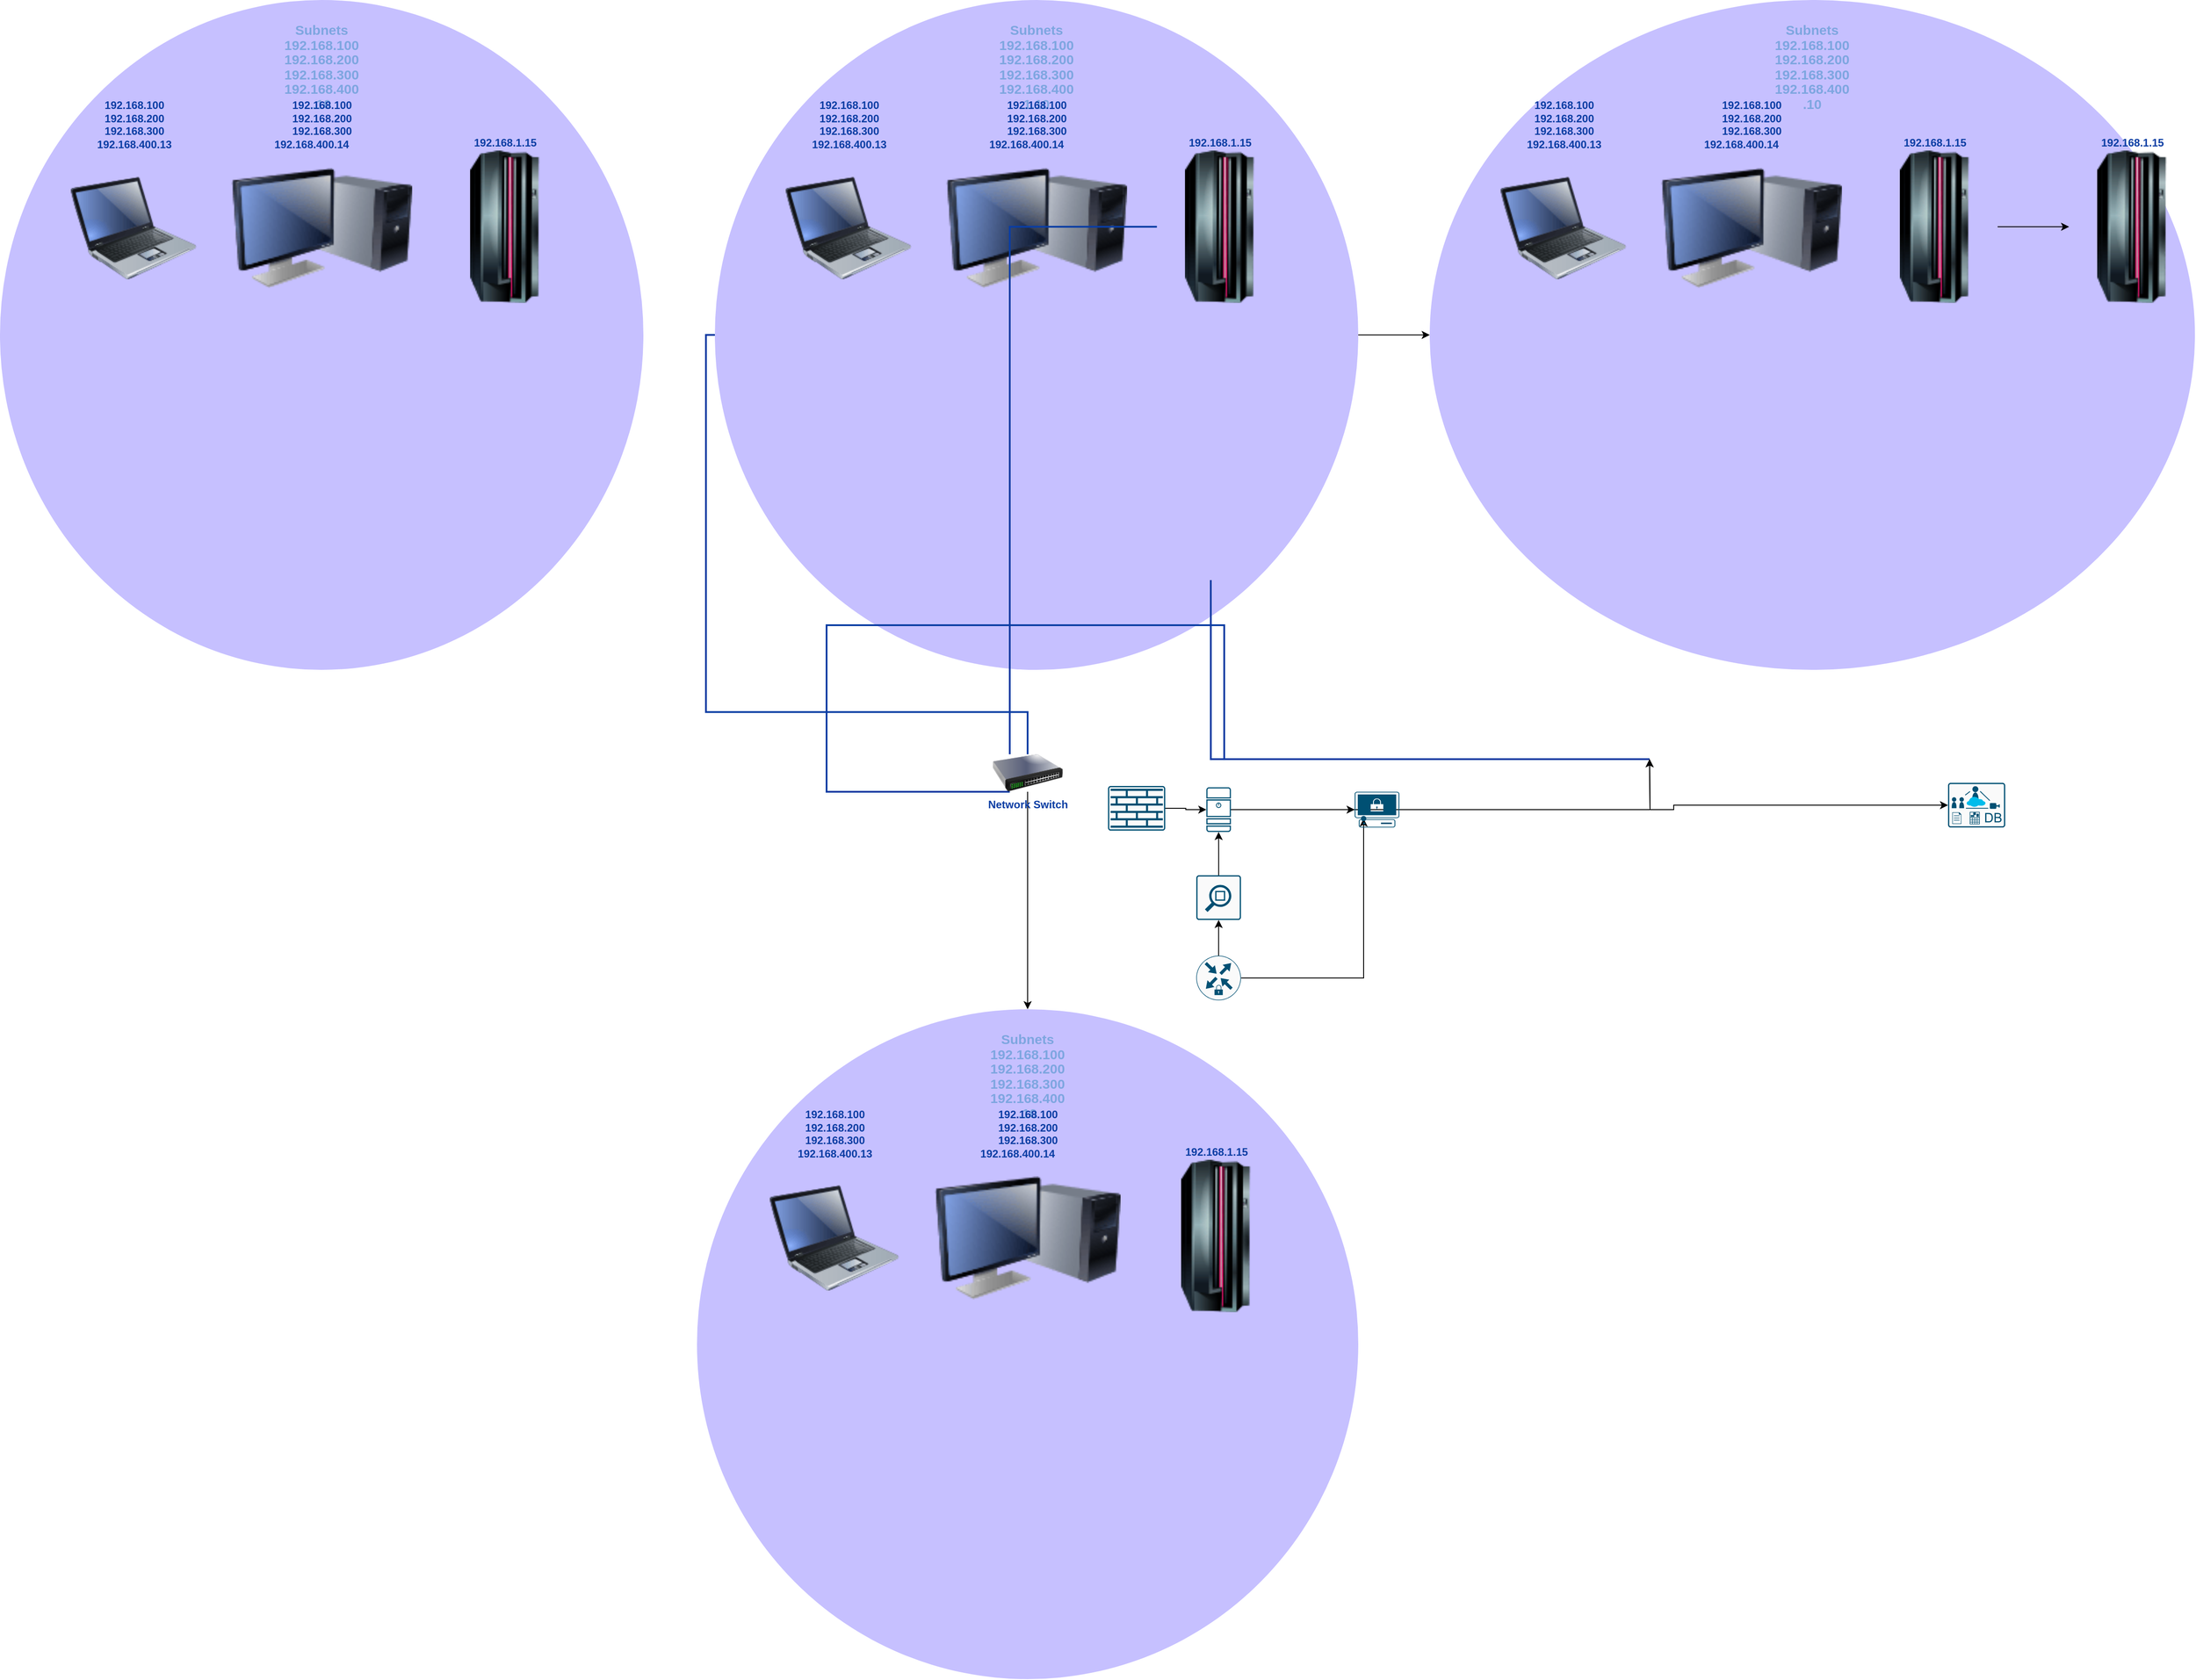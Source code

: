 <mxfile version="22.1.7" type="github">
  <diagram id="WTzGNIk0eGdmVZJLhFxp" name="Page-1">
    <mxGraphModel dx="1264" dy="1598" grid="1" gridSize="10" guides="1" tooltips="1" connect="1" arrows="1" fold="0" page="1" pageScale="1" pageWidth="826" pageHeight="1169" background="#ffffff" math="0" shadow="0">
      <root>
        <mxCell id="3f3fe580f65d2139-0" />
        <mxCell id="3f3fe580f65d2139-1" parent="3f3fe580f65d2139-0" />
        <mxCell id="pDQq4qvwD50lZo-xOr_P-13" value="" style="edgeStyle=orthogonalEdgeStyle;rounded=0;orthogonalLoop=1;jettySize=auto;html=1;" edge="1" parent="3f3fe580f65d2139-1" source="1fc166168f6333eb-5" target="pDQq4qvwD50lZo-xOr_P-8">
          <mxGeometry relative="1" as="geometry">
            <Array as="points">
              <mxPoint x="650" y="550" />
              <mxPoint x="650" y="550" />
            </Array>
          </mxGeometry>
        </mxCell>
        <mxCell id="pDQq4qvwD50lZo-xOr_P-32" value="" style="edgeStyle=orthogonalEdgeStyle;rounded=0;orthogonalLoop=1;jettySize=auto;html=1;" edge="1" parent="3f3fe580f65d2139-1" source="1fc166168f6333eb-0" target="pDQq4qvwD50lZo-xOr_P-28">
          <mxGeometry relative="1" as="geometry" />
        </mxCell>
        <object label="&lt;p style=&quot;line-height: 110%;&quot;&gt;Subnets&lt;br&gt;%subnet%&lt;br&gt;&lt;span style=&quot;background-color: initial;&quot;&gt;1.10&lt;/span&gt;&lt;/p&gt;" placeholders="1" subnet="192.168.100&#xa;192.168.200&#xa;192.168.300&#xa;192.168.400" bits="" id="1fc166168f6333eb-0">
          <mxCell style="ellipse;whiteSpace=wrap;html=1;strokeWidth=2;fillColor=#7161FF;fontSize=15;strokeColor=none;container=1;verticalAlign=top;spacingBottom=0;spacingTop=4;fontStyle=1;fontColor=#7EA6E0;opacity=40;" parent="3f3fe580f65d2139-1" vertex="1">
            <mxGeometry x="300" y="-510" width="720" height="750" as="geometry" />
          </mxCell>
        </object>
        <object label="%subnet%.14&lt;span style=&quot;white-space: pre;&quot;&gt;&#x9;&lt;/span&gt;" placeholders="1" id="1fc166168f6333eb-3">
          <mxCell style="image;html=1;image=img/lib/clip_art/computers/Monitor_Tower_128x128.png;fontFamily=Helvetica;fontSize=12;fontColor=#0A3DA3;align=center;strokeWidth=2;fillColor=#EDF5FF;fontStyle=1;verticalAlign=bottom;strokeColor=none;labelBackgroundColor=none;labelBorderColor=none;labelPosition=center;verticalLabelPosition=top;" parent="1fc166168f6333eb-0" vertex="1">
            <mxGeometry x="258.782" y="170.67" width="202.446" height="169.33" as="geometry" />
          </mxCell>
        </object>
        <object label="%subnet%.13" placeholders="1" id="1fc166168f6333eb-4">
          <mxCell style="image;html=1;image=img/lib/clip_art/computers/Laptop_128x128.png;fontFamily=Helvetica;fontSize=12;fontColor=#0A3DA3;align=center;strokeWidth=2;fillColor=#EDF5FF;fontStyle=1;verticalAlign=bottom;strokeColor=none;labelBackgroundColor=none;labelBorderColor=none;labelPosition=center;verticalLabelPosition=top;" parent="1fc166168f6333eb-0" vertex="1">
            <mxGeometry x="79.22" y="170.67" width="140.83" height="169.33" as="geometry" />
          </mxCell>
        </object>
        <object label="192.168.1.15" placeholders="1" id="1fc166168f6333eb-6">
          <mxCell style="image;html=1;image=img/lib/clip_art/computers/Mainframe_128x128.png;strokeColor=none;strokeWidth=2;fillColor=#EDF5FF;fontSize=12;fontColor=#0A3DA3;labelBackgroundColor=none;fontStyle=1;labelBorderColor=none;labelPosition=center;verticalLabelPosition=top;align=center;verticalAlign=bottom;" parent="1fc166168f6333eb-0" vertex="1">
            <mxGeometry x="494.67" y="168.534" width="140.831" height="170.667" as="geometry" />
          </mxCell>
        </object>
        <mxCell id="PI4KoSxmg-crAkbBxh5q-22" value="" style="edgeStyle=orthogonalEdgeStyle;rounded=0;orthogonalLoop=1;jettySize=auto;html=1;" parent="3f3fe580f65d2139-1" source="PI4KoSxmg-crAkbBxh5q-8" target="PI4KoSxmg-crAkbBxh5q-12" edge="1">
          <mxGeometry relative="1" as="geometry" />
        </mxCell>
        <mxCell id="PI4KoSxmg-crAkbBxh5q-8" value="" style="sketch=0;points=[[0.015,0.015,0],[0.985,0.015,0],[0.985,0.985,0],[0.015,0.985,0],[0.25,0,0],[0.5,0,0],[0.75,0,0],[1,0.25,0],[1,0.5,0],[1,0.75,0],[0.75,1,0],[0.5,1,0],[0.25,1,0],[0,0.75,0],[0,0.5,0],[0,0.25,0]];verticalLabelPosition=bottom;html=1;verticalAlign=top;aspect=fixed;align=center;pointerEvents=1;shape=mxgraph.cisco19.rect;prIcon=firewall;fillColor=#FAFAFA;strokeColor=#005073;" parent="3f3fe580f65d2139-1" vertex="1">
          <mxGeometry x="740" y="370" width="64" height="50" as="geometry" />
        </mxCell>
        <mxCell id="PI4KoSxmg-crAkbBxh5q-10" value="" style="sketch=0;points=[[0.015,0.015,0],[0.985,0.015,0],[0.985,0.985,0],[0.015,0.985,0],[0.25,0,0],[0.5,0,0],[0.75,0,0],[1,0.25,0],[1,0.5,0],[1,0.75,0],[0.75,1,0],[0.5,1,0],[0.25,1,0],[0,0.75,0],[0,0.5,0],[0,0.25,0]];verticalLabelPosition=bottom;html=1;verticalAlign=top;aspect=fixed;align=center;pointerEvents=1;shape=mxgraph.cisco19.rect;prIcon=telepresence_exchange;fillColor=#FAFAFA;strokeColor=#005073;" parent="3f3fe580f65d2139-1" vertex="1">
          <mxGeometry x="1680" y="366.5" width="64" height="50" as="geometry" />
        </mxCell>
        <mxCell id="PI4KoSxmg-crAkbBxh5q-14" value="" style="edgeStyle=orthogonalEdgeStyle;rounded=0;html=1;endArrow=none;endFill=0;strokeColor=#0A3DA3;strokeWidth=2;fontSize=12;fontColor=#0A3DA3;exitX=0.5;exitY=1;entryX=0.504;entryY=0.5;entryPerimeter=0;movable=1;resizable=1;rotatable=1;deletable=1;editable=1;locked=0;connectable=1;exitDx=0;exitDy=0;" parent="3f3fe580f65d2139-1" edge="1">
          <mxGeometry relative="1" as="geometry">
            <Array as="points">
              <mxPoint x="855" y="190" />
              <mxPoint x="855" y="190" />
            </Array>
            <mxPoint x="1346.0" y="340" as="sourcePoint" />
            <mxPoint x="854.96" y="139.5" as="targetPoint" />
          </mxGeometry>
        </mxCell>
        <mxCell id="PI4KoSxmg-crAkbBxh5q-21" value="" style="edgeStyle=orthogonalEdgeStyle;rounded=0;orthogonalLoop=1;jettySize=auto;html=1;" parent="3f3fe580f65d2139-1" source="PI4KoSxmg-crAkbBxh5q-12" edge="1">
          <mxGeometry relative="1" as="geometry">
            <mxPoint x="1346.0" y="340" as="targetPoint" />
          </mxGeometry>
        </mxCell>
        <mxCell id="PI4KoSxmg-crAkbBxh5q-29" value="" style="edgeStyle=orthogonalEdgeStyle;rounded=0;orthogonalLoop=1;jettySize=auto;html=1;" parent="3f3fe580f65d2139-1" source="PI4KoSxmg-crAkbBxh5q-7" edge="1">
          <mxGeometry relative="1" as="geometry">
            <mxPoint x="1346.0" y="340" as="targetPoint" />
          </mxGeometry>
        </mxCell>
        <mxCell id="PI4KoSxmg-crAkbBxh5q-12" value="" style="sketch=0;points=[[0.015,0.015,0],[0.985,0.015,0],[0.985,0.985,0],[0.015,0.985,0],[0.25,0,0],[0.5,0,0],[0.75,0,0],[1,0.25,0],[1,0.5,0],[1,0.75,0],[0.75,1,0],[0.5,1,0],[0.25,1,0],[0,0.75,0],[0,0.5,0],[0,0.25,0]];verticalLabelPosition=bottom;html=1;verticalAlign=top;aspect=fixed;align=center;pointerEvents=1;shape=mxgraph.cisco19.server;fillColor=#005073;strokeColor=none;movable=1;resizable=1;rotatable=1;deletable=1;editable=1;locked=0;connectable=1;" parent="3f3fe580f65d2139-1" vertex="1">
          <mxGeometry x="850" y="371.5" width="27.5" height="50" as="geometry" />
        </mxCell>
        <mxCell id="PI4KoSxmg-crAkbBxh5q-24" value="" style="edgeStyle=orthogonalEdgeStyle;rounded=0;orthogonalLoop=1;jettySize=auto;html=1;" parent="3f3fe580f65d2139-1" source="PI4KoSxmg-crAkbBxh5q-23" target="PI4KoSxmg-crAkbBxh5q-12" edge="1">
          <mxGeometry relative="1" as="geometry" />
        </mxCell>
        <mxCell id="PI4KoSxmg-crAkbBxh5q-23" value="" style="sketch=0;points=[[0.015,0.015,0],[0.985,0.015,0],[0.985,0.985,0],[0.015,0.985,0],[0.25,0,0],[0.5,0,0],[0.75,0,0],[1,0.25,0],[1,0.5,0],[1,0.75,0],[0.75,1,0],[0.5,1,0],[0.25,1,0],[0,0.75,0],[0,0.5,0],[0,0.25,0]];verticalLabelPosition=bottom;html=1;verticalAlign=top;aspect=fixed;align=center;pointerEvents=1;shape=mxgraph.cisco19.rect;prIcon=net_mgmt_appliance;fillColor=#FAFAFA;strokeColor=#005073;" parent="3f3fe580f65d2139-1" vertex="1">
          <mxGeometry x="838.75" y="470" width="50" height="50" as="geometry" />
        </mxCell>
        <mxCell id="PI4KoSxmg-crAkbBxh5q-27" value="" style="edgeStyle=orthogonalEdgeStyle;rounded=0;orthogonalLoop=1;jettySize=auto;html=1;" parent="3f3fe580f65d2139-1" source="PI4KoSxmg-crAkbBxh5q-26" target="PI4KoSxmg-crAkbBxh5q-23" edge="1">
          <mxGeometry relative="1" as="geometry" />
        </mxCell>
        <mxCell id="PI4KoSxmg-crAkbBxh5q-34" value="" style="edgeStyle=orthogonalEdgeStyle;rounded=0;orthogonalLoop=1;jettySize=auto;html=1;" parent="3f3fe580f65d2139-1" source="PI4KoSxmg-crAkbBxh5q-26" target="PI4KoSxmg-crAkbBxh5q-33" edge="1">
          <mxGeometry relative="1" as="geometry" />
        </mxCell>
        <mxCell id="PI4KoSxmg-crAkbBxh5q-26" value="" style="sketch=0;points=[[0.5,0,0],[1,0.5,0],[0.5,1,0],[0,0.5,0],[0.145,0.145,0],[0.856,0.145,0],[0.855,0.856,0],[0.145,0.855,0]];verticalLabelPosition=bottom;html=1;verticalAlign=top;aspect=fixed;align=center;pointerEvents=1;shape=mxgraph.cisco19.rect;prIcon=secure_router;fillColor=#FAFAFA;strokeColor=#005073;" parent="3f3fe580f65d2139-1" vertex="1">
          <mxGeometry x="838.75" y="560" width="50" height="50" as="geometry" />
        </mxCell>
        <mxCell id="PI4KoSxmg-crAkbBxh5q-30" value="" style="edgeStyle=orthogonalEdgeStyle;rounded=0;html=1;endArrow=none;endFill=0;strokeColor=#0A3DA3;strokeWidth=2;fontSize=12;fontColor=#0A3DA3;exitX=0.5;exitY=1;entryX=0.25;entryY=1;movable=1;resizable=1;rotatable=1;deletable=1;editable=1;locked=0;connectable=1;exitDx=0;exitDy=0;entryDx=0;entryDy=0;" parent="3f3fe580f65d2139-1" target="1fc166168f6333eb-5" edge="1">
          <mxGeometry relative="1" as="geometry">
            <Array as="points">
              <mxPoint x="870" y="190" />
              <mxPoint x="425" y="190" />
            </Array>
            <mxPoint x="870" y="340" as="sourcePoint" />
            <mxPoint x="380" y="140" as="targetPoint" />
          </mxGeometry>
        </mxCell>
        <mxCell id="PI4KoSxmg-crAkbBxh5q-31" value="" style="edgeStyle=orthogonalEdgeStyle;rounded=0;orthogonalLoop=1;jettySize=auto;html=1;" parent="3f3fe580f65d2139-1" source="PI4KoSxmg-crAkbBxh5q-12" target="PI4KoSxmg-crAkbBxh5q-7" edge="1">
          <mxGeometry relative="1" as="geometry">
            <mxPoint x="878" y="397" as="sourcePoint" />
            <mxPoint x="1345" y="340" as="targetPoint" />
          </mxGeometry>
        </mxCell>
        <mxCell id="PI4KoSxmg-crAkbBxh5q-32" value="" style="edgeStyle=orthogonalEdgeStyle;rounded=0;orthogonalLoop=1;jettySize=auto;html=1;" parent="3f3fe580f65d2139-1" source="PI4KoSxmg-crAkbBxh5q-7" target="PI4KoSxmg-crAkbBxh5q-10" edge="1">
          <mxGeometry relative="1" as="geometry" />
        </mxCell>
        <mxCell id="PI4KoSxmg-crAkbBxh5q-7" value="" style="points=[[0.02,0.015,0],[0.5,0,0],[0.98,0.015,0],[1,0.38,0],[0.895,0.98,0],[0.5,1,0],[0.105,0.98,0],[0,0.38,0]];verticalLabelPosition=bottom;sketch=0;html=1;verticalAlign=top;aspect=fixed;align=center;pointerEvents=1;shape=mxgraph.cisco19.secure_endpoint_pc;fillColor=#005073;strokeColor=none;" parent="3f3fe580f65d2139-1" vertex="1">
          <mxGeometry x="1016" y="376.5" width="50" height="40" as="geometry" />
        </mxCell>
        <mxCell id="PI4KoSxmg-crAkbBxh5q-33" value="" style="shape=waypoint;sketch=0;size=6;pointerEvents=1;points=[];fillColor=#FAFAFA;resizable=0;rotatable=0;perimeter=centerPerimeter;snapToPoint=1;verticalAlign=top;strokeColor=#005073;" parent="3f3fe580f65d2139-1" vertex="1">
          <mxGeometry x="1016" y="396.5" width="20" height="20" as="geometry" />
        </mxCell>
        <mxCell id="PI4KoSxmg-crAkbBxh5q-57" style="edgeStyle=orthogonalEdgeStyle;html=1;endArrow=none;endFill=0;strokeWidth=2;fontSize=12;fontColor=#0A3DA3;strokeColor=#0A3DA3;rounded=0;entryX=0.25;entryY=0;entryDx=0;entryDy=0;" parent="3f3fe580f65d2139-1" source="1fc166168f6333eb-6" edge="1" target="1fc166168f6333eb-5">
          <mxGeometry relative="1" as="geometry">
            <mxPoint x="510" y="188" as="targetPoint" />
            <mxPoint x="560" y="60" as="sourcePoint" />
          </mxGeometry>
        </mxCell>
        <object label="&lt;p style=&quot;line-height: 110%;&quot;&gt;Subnets&lt;br&gt;%subnet%&lt;br&gt;.10&lt;/p&gt;" placeholders="1" subnet="192.168.100&#xa;192.168.200&#xa;192.168.300&#xa;192.168.400" bits="" id="pDQq4qvwD50lZo-xOr_P-8">
          <mxCell style="ellipse;whiteSpace=wrap;html=1;strokeWidth=2;fillColor=#7161FF;fontSize=15;strokeColor=none;container=1;verticalAlign=top;spacingBottom=0;spacingTop=4;fontStyle=1;fontColor=#7EA6E0;opacity=40;" vertex="1" parent="3f3fe580f65d2139-1">
            <mxGeometry x="280" y="620" width="740" height="750" as="geometry" />
          </mxCell>
        </object>
        <mxCell id="pDQq4qvwD50lZo-xOr_P-9" value="" style="edgeStyle=orthogonalEdgeStyle;rounded=0;html=1;endArrow=none;endFill=0;strokeColor=#0A3DA3;strokeWidth=2;fontSize=12;fontColor=#0A3DA3;exitX=0.5;exitY=0.5;exitPerimeter=0;" edge="1" parent="pDQq4qvwD50lZo-xOr_P-8">
          <mxGeometry relative="1" as="geometry">
            <Array as="points">
              <mxPoint x="370.905" y="392.534" />
              <mxPoint x="370.905" y="392.534" />
            </Array>
            <mxPoint x="370.905" y="320.001" as="targetPoint" />
          </mxGeometry>
        </mxCell>
        <object label="%subnet%.14&lt;span style=&quot;white-space: pre;&quot;&gt;&#x9;&lt;/span&gt;" placeholders="1" id="pDQq4qvwD50lZo-xOr_P-10">
          <mxCell style="image;html=1;image=img/lib/clip_art/computers/Monitor_Tower_128x128.png;fontFamily=Helvetica;fontSize=12;fontColor=#0A3DA3;align=center;strokeWidth=2;fillColor=#EDF5FF;fontStyle=1;verticalAlign=bottom;strokeColor=none;labelBackgroundColor=none;labelBorderColor=none;labelPosition=center;verticalLabelPosition=top;" vertex="1" parent="pDQq4qvwD50lZo-xOr_P-8">
            <mxGeometry x="265.966" y="170.667" width="208.068" height="170.667" as="geometry" />
          </mxCell>
        </object>
        <object label="%subnet%.13" placeholders="1" id="pDQq4qvwD50lZo-xOr_P-11">
          <mxCell style="image;html=1;image=img/lib/clip_art/computers/Laptop_128x128.png;fontFamily=Helvetica;fontSize=12;fontColor=#0A3DA3;align=center;strokeWidth=2;fillColor=#EDF5FF;fontStyle=1;verticalAlign=bottom;strokeColor=none;labelBackgroundColor=none;labelBorderColor=none;labelPosition=center;verticalLabelPosition=top;" vertex="1" parent="pDQq4qvwD50lZo-xOr_P-8">
            <mxGeometry x="81.418" y="170.667" width="144.743" height="170.667" as="geometry" />
          </mxCell>
        </object>
        <object label="192.168.1.15" placeholders="1" id="pDQq4qvwD50lZo-xOr_P-12">
          <mxCell style="image;html=1;image=img/lib/clip_art/computers/Mainframe_128x128.png;strokeColor=none;strokeWidth=2;fillColor=#EDF5FF;fontSize=12;fontColor=#0A3DA3;labelBackgroundColor=none;fontStyle=1;labelBorderColor=none;labelPosition=center;verticalLabelPosition=top;align=center;verticalAlign=bottom;" vertex="1" parent="pDQq4qvwD50lZo-xOr_P-8">
            <mxGeometry x="508.411" y="168.534" width="144.743" height="170.667" as="geometry" />
          </mxCell>
        </object>
        <mxCell id="1fc166168f6333eb-5" value="Network Switch&lt;br&gt;" style="image;html=1;image=img/lib/clip_art/networking/Switch_128x128.png;strokeColor=none;strokeWidth=2;fillColor=#EDF5FF;fontSize=12;labelBackgroundColor=none;fontStyle=1;fontColor=#0A3DA3;movable=0;resizable=0;rotatable=0;deletable=0;editable=0;locked=1;connectable=0;" parent="3f3fe580f65d2139-1" vertex="1">
          <mxGeometry x="610" y="334.5" width="80" height="42" as="geometry" />
        </mxCell>
        <mxCell id="1fc166168f6333eb-2" style="edgeStyle=orthogonalEdgeStyle;html=1;endArrow=none;endFill=0;strokeWidth=2;fontSize=12;fontColor=#0A3DA3;strokeColor=#0A3DA3;rounded=0;exitX=0;exitY=0.5;entryX=0.5;entryY=0;entryDx=0;entryDy=0;exitDx=0;exitDy=0;" parent="3f3fe580f65d2139-1" source="1fc166168f6333eb-0" target="1fc166168f6333eb-5" edge="1">
          <mxGeometry relative="1" as="geometry">
            <mxPoint x="646.21" y="118.5" as="targetPoint" />
            <mxPoint x="470.0" y="-469.999" as="sourcePoint" />
          </mxGeometry>
        </mxCell>
        <object label="&lt;p style=&quot;line-height: 110%;&quot;&gt;Subnets&lt;br&gt;%subnet%&lt;br&gt;.10&lt;/p&gt;" placeholders="1" subnet="192.168.100&#xa;192.168.200&#xa;192.168.300&#xa;192.168.400" bits="" id="pDQq4qvwD50lZo-xOr_P-19">
          <mxCell style="ellipse;whiteSpace=wrap;html=1;strokeWidth=2;fillColor=#7161FF;fontSize=15;strokeColor=none;container=1;verticalAlign=top;spacingBottom=0;spacingTop=4;fontStyle=1;fontColor=#7EA6E0;opacity=40;" vertex="1" parent="3f3fe580f65d2139-1">
            <mxGeometry x="-500" y="-510" width="720" height="750" as="geometry" />
          </mxCell>
        </object>
        <object label="%subnet%.14&lt;span style=&quot;white-space: pre;&quot;&gt;&#x9;&lt;/span&gt;" placeholders="1" id="pDQq4qvwD50lZo-xOr_P-20">
          <mxCell style="image;html=1;image=img/lib/clip_art/computers/Monitor_Tower_128x128.png;fontFamily=Helvetica;fontSize=12;fontColor=#0A3DA3;align=center;strokeWidth=2;fillColor=#EDF5FF;fontStyle=1;verticalAlign=bottom;strokeColor=none;labelBackgroundColor=none;labelBorderColor=none;labelPosition=center;verticalLabelPosition=top;" vertex="1" parent="pDQq4qvwD50lZo-xOr_P-19">
            <mxGeometry x="258.782" y="170.67" width="202.446" height="169.33" as="geometry" />
          </mxCell>
        </object>
        <object label="%subnet%.13" placeholders="1" id="pDQq4qvwD50lZo-xOr_P-23">
          <mxCell style="image;html=1;image=img/lib/clip_art/computers/Laptop_128x128.png;fontFamily=Helvetica;fontSize=12;fontColor=#0A3DA3;align=center;strokeWidth=2;fillColor=#EDF5FF;fontStyle=1;verticalAlign=bottom;strokeColor=none;labelBackgroundColor=none;labelBorderColor=none;labelPosition=center;verticalLabelPosition=top;" vertex="1" parent="pDQq4qvwD50lZo-xOr_P-19">
            <mxGeometry x="79.22" y="170.67" width="140.83" height="169.33" as="geometry" />
          </mxCell>
        </object>
        <object label="192.168.1.15" placeholders="1" id="pDQq4qvwD50lZo-xOr_P-24">
          <mxCell style="image;html=1;image=img/lib/clip_art/computers/Mainframe_128x128.png;strokeColor=none;strokeWidth=2;fillColor=#EDF5FF;fontSize=12;fontColor=#0A3DA3;labelBackgroundColor=none;fontStyle=1;labelBorderColor=none;labelPosition=center;verticalLabelPosition=top;align=center;verticalAlign=bottom;" vertex="1" parent="pDQq4qvwD50lZo-xOr_P-19">
            <mxGeometry x="494.67" y="168.534" width="140.831" height="170.667" as="geometry" />
          </mxCell>
        </object>
        <object label="&lt;p style=&quot;line-height: 110%;&quot;&gt;Subnets&lt;br&gt;%subnet%&lt;br&gt;.10&lt;/p&gt;" placeholders="1" subnet="192.168.100&#xa;192.168.200&#xa;192.168.300&#xa;192.168.400" bits="" id="pDQq4qvwD50lZo-xOr_P-28">
          <mxCell style="ellipse;whiteSpace=wrap;html=1;strokeWidth=2;fillColor=#7161FF;fontSize=15;strokeColor=none;container=1;verticalAlign=top;spacingBottom=0;spacingTop=4;fontStyle=1;fontColor=#7EA6E0;opacity=40;" vertex="1" parent="3f3fe580f65d2139-1">
            <mxGeometry x="1100" y="-510" width="856.333" height="750" as="geometry" />
          </mxCell>
        </object>
        <object label="%subnet%.14&lt;span style=&quot;white-space: pre;&quot;&gt;&#x9;&lt;/span&gt;" placeholders="1" id="pDQq4qvwD50lZo-xOr_P-29">
          <mxCell style="image;html=1;image=img/lib/clip_art/computers/Monitor_Tower_128x128.png;fontFamily=Helvetica;fontSize=12;fontColor=#0A3DA3;align=center;strokeWidth=2;fillColor=#EDF5FF;fontStyle=1;verticalAlign=bottom;strokeColor=none;labelBackgroundColor=none;labelBorderColor=none;labelPosition=center;verticalLabelPosition=top;" vertex="1" parent="pDQq4qvwD50lZo-xOr_P-28">
            <mxGeometry x="258.782" y="170.67" width="202.446" height="169.33" as="geometry" />
          </mxCell>
        </object>
        <object label="%subnet%.13" placeholders="1" id="pDQq4qvwD50lZo-xOr_P-30">
          <mxCell style="image;html=1;image=img/lib/clip_art/computers/Laptop_128x128.png;fontFamily=Helvetica;fontSize=12;fontColor=#0A3DA3;align=center;strokeWidth=2;fillColor=#EDF5FF;fontStyle=1;verticalAlign=bottom;strokeColor=none;labelBackgroundColor=none;labelBorderColor=none;labelPosition=center;verticalLabelPosition=top;" vertex="1" parent="pDQq4qvwD50lZo-xOr_P-28">
            <mxGeometry x="79.22" y="170.67" width="140.83" height="169.33" as="geometry" />
          </mxCell>
        </object>
        <mxCell id="pDQq4qvwD50lZo-xOr_P-34" value="" style="edgeStyle=orthogonalEdgeStyle;rounded=0;orthogonalLoop=1;jettySize=auto;html=1;" edge="1" parent="pDQq4qvwD50lZo-xOr_P-28" source="pDQq4qvwD50lZo-xOr_P-31" target="pDQq4qvwD50lZo-xOr_P-33">
          <mxGeometry relative="1" as="geometry" />
        </mxCell>
        <object label="192.168.1.15" placeholders="1" id="pDQq4qvwD50lZo-xOr_P-31">
          <mxCell style="image;html=1;image=img/lib/clip_art/computers/Mainframe_128x128.png;strokeColor=none;strokeWidth=2;fillColor=#EDF5FF;fontSize=12;fontColor=#0A3DA3;labelBackgroundColor=none;fontStyle=1;labelBorderColor=none;labelPosition=center;verticalLabelPosition=top;align=center;verticalAlign=bottom;" vertex="1" parent="pDQq4qvwD50lZo-xOr_P-28">
            <mxGeometry x="494.67" y="168.534" width="140.831" height="170.667" as="geometry" />
          </mxCell>
        </object>
        <object label="192.168.1.15" placeholders="1" id="pDQq4qvwD50lZo-xOr_P-33">
          <mxCell style="image;html=1;image=img/lib/clip_art/computers/Mainframe_128x128.png;strokeColor=none;strokeWidth=2;fillColor=#EDF5FF;fontSize=12;fontColor=#0A3DA3;labelBackgroundColor=none;fontStyle=1;labelBorderColor=none;labelPosition=center;verticalLabelPosition=top;align=center;verticalAlign=bottom;" vertex="1" parent="pDQq4qvwD50lZo-xOr_P-28">
            <mxGeometry x="715.501" y="168.534" width="140.831" height="170.667" as="geometry" />
          </mxCell>
        </object>
      </root>
    </mxGraphModel>
  </diagram>
</mxfile>
